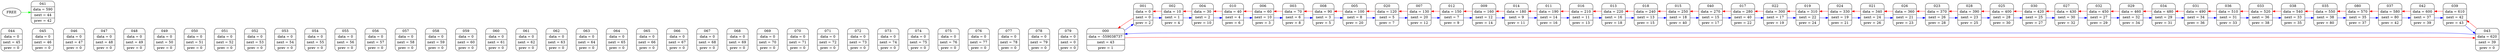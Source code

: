 digraph G
	{
	rankdir = LR
	node000 [shape=Mrecord; label = " {000} | {data = -559038737} | {next = 43} |{ prev = 1 }"];
	node001 [shape=Mrecord; label = " {001} | {data = 0} | {next = 0} |{ prev = 2 }"];
	node002 [shape=Mrecord; label = " {002} | {data = 10} | {next = 1} |{ prev = 4 }"];
	node003 [shape=Mrecord; label = " {003} | {data = 70} | {next = 6} |{ prev = 8 }"];
	node004 [shape=Mrecord; label = " {004} | {data = 30} | {next = 2} |{ prev = 10 }"];
	node005 [shape=Mrecord; label = " {005} | {data = 100} | {next = 8} |{ prev = 20 }"];
	node006 [shape=Mrecord; label = " {006} | {data = 60} | {next = 10} |{ prev = 3 }"];
	node007 [shape=Mrecord; label = " {007} | {data = 130} | {next = 20} |{ prev = 12 }"];
	node008 [shape=Mrecord; label = " {008} | {data = 90} | {next = 3} |{ prev = 5 }"];
	node009 [shape=Mrecord; label = " {009} | {data = 160} | {next = 12} |{ prev = 14 }"];
	node010 [shape=Mrecord; label = " {010} | {data = 40} | {next = 4} |{ prev = 6 }"];
	node011 [shape=Mrecord; label = " {011} | {data = 190} | {next = 14} |{ prev = 16 }"];
	node012 [shape=Mrecord; label = " {012} | {data = 150} | {next = 7} |{ prev = 9 }"];
	node013 [shape=Mrecord; label = " {013} | {data = 220} | {next = 16} |{ prev = 18 }"];
	node014 [shape=Mrecord; label = " {014} | {data = 180} | {next = 9} |{ prev = 11 }"];
	node015 [shape=Mrecord; label = " {015} | {data = 250} | {next = 18} |{ prev = 40 }"];
	node016 [shape=Mrecord; label = " {016} | {data = 210} | {next = 11} |{ prev = 13 }"];
	node017 [shape=Mrecord; label = " {017} | {data = 280} | {next = 40} |{ prev = 22 }"];
	node018 [shape=Mrecord; label = " {018} | {data = 240} | {next = 13} |{ prev = 15 }"];
	node019 [shape=Mrecord; label = " {019} | {data = 310} | {next = 22} |{ prev = 24 }"];
	node020 [shape=Mrecord; label = " {020} | {data = 120} | {next = 5} |{ prev = 7 }"];
	node021 [shape=Mrecord; label = " {021} | {data = 340} | {next = 24} |{ prev = 26 }"];
	node022 [shape=Mrecord; label = " {022} | {data = 300} | {next = 17} |{ prev = 19 }"];
	node023 [shape=Mrecord; label = " {023} | {data = 370} | {next = 26} |{ prev = 28 }"];
	node024 [shape=Mrecord; label = " {024} | {data = 330} | {next = 19} |{ prev = 21 }"];
	node025 [shape=Mrecord; label = " {025} | {data = 400} | {next = 28} |{ prev = 30 }"];
	node026 [shape=Mrecord; label = " {026} | {data = 360} | {next = 21} |{ prev = 23 }"];
	node027 [shape=Mrecord; label = " {027} | {data = 430} | {next = 30} |{ prev = 32 }"];
	node028 [shape=Mrecord; label = " {028} | {data = 390} | {next = 23} |{ prev = 25 }"];
	node029 [shape=Mrecord; label = " {029} | {data = 460} | {next = 32} |{ prev = 34 }"];
	node030 [shape=Mrecord; label = " {030} | {data = 420} | {next = 25} |{ prev = 27 }"];
	node031 [shape=Mrecord; label = " {031} | {data = 490} | {next = 34} |{ prev = 36 }"];
	node032 [shape=Mrecord; label = " {032} | {data = 450} | {next = 27} |{ prev = 29 }"];
	node033 [shape=Mrecord; label = " {033} | {data = 520} | {next = 36} |{ prev = 38 }"];
	node034 [shape=Mrecord; label = " {034} | {data = 480} | {next = 29} |{ prev = 31 }"];
	node035 [shape=Mrecord; label = " {035} | {data = 550} | {next = 38} |{ prev = 80 }"];
	node036 [shape=Mrecord; label = " {036} | {data = 510} | {next = 31} |{ prev = 33 }"];
	node037 [shape=Mrecord; label = " {037} | {data = 580} | {next = 80} |{ prev = 42 }"];
	node038 [shape=Mrecord; label = " {038} | {data = 540} | {next = 33} |{ prev = 35 }"];
	node039 [shape=Mrecord; label = " {039} | {data = 610} | {next = 42} |{ prev = 43 }"];
	node040 [shape=Mrecord; label = " {040} | {data = 270} | {next = 15} |{ prev = 17 }"];
	node041 [shape=Mrecord; label = " {041} | {data = 590} | {next = 44} |{ prev = 42 }"];
	node042 [shape=Mrecord; label = " {042} | {data = 600} | {next = 37} |{ prev = 39 }"];
	node043 [shape=Mrecord; label = " {043} | {data = 620} | {next = 39} |{ prev = 0 }"];
	node044 [shape=Mrecord; label = " {044} | {data = 0} | {next = 45} |{ prev = 0 }"];
	node045 [shape=Mrecord; label = " {045} | {data = 0} | {next = 46} |{ prev = 0 }"];
	node046 [shape=Mrecord; label = " {046} | {data = 0} | {next = 47} |{ prev = 0 }"];
	node047 [shape=Mrecord; label = " {047} | {data = 0} | {next = 48} |{ prev = 0 }"];
	node048 [shape=Mrecord; label = " {048} | {data = 0} | {next = 49} |{ prev = 0 }"];
	node049 [shape=Mrecord; label = " {049} | {data = 0} | {next = 50} |{ prev = 0 }"];
	node050 [shape=Mrecord; label = " {050} | {data = 0} | {next = 51} |{ prev = 0 }"];
	node051 [shape=Mrecord; label = " {051} | {data = 0} | {next = 52} |{ prev = 0 }"];
	node052 [shape=Mrecord; label = " {052} | {data = 0} | {next = 53} |{ prev = 0 }"];
	node053 [shape=Mrecord; label = " {053} | {data = 0} | {next = 54} |{ prev = 0 }"];
	node054 [shape=Mrecord; label = " {054} | {data = 0} | {next = 55} |{ prev = 0 }"];
	node055 [shape=Mrecord; label = " {055} | {data = 0} | {next = 56} |{ prev = 0 }"];
	node056 [shape=Mrecord; label = " {056} | {data = 0} | {next = 57} |{ prev = 0 }"];
	node057 [shape=Mrecord; label = " {057} | {data = 0} | {next = 58} |{ prev = 0 }"];
	node058 [shape=Mrecord; label = " {058} | {data = 0} | {next = 59} |{ prev = 0 }"];
	node059 [shape=Mrecord; label = " {059} | {data = 0} | {next = 60} |{ prev = 0 }"];
	node060 [shape=Mrecord; label = " {060} | {data = 0} | {next = 61} |{ prev = 0 }"];
	node061 [shape=Mrecord; label = " {061} | {data = 0} | {next = 62} |{ prev = 0 }"];
	node062 [shape=Mrecord; label = " {062} | {data = 0} | {next = 63} |{ prev = 0 }"];
	node063 [shape=Mrecord; label = " {063} | {data = 0} | {next = 64} |{ prev = 0 }"];
	node064 [shape=Mrecord; label = " {064} | {data = 0} | {next = 65} |{ prev = 0 }"];
	node065 [shape=Mrecord; label = " {065} | {data = 0} | {next = 66} |{ prev = 0 }"];
	node066 [shape=Mrecord; label = " {066} | {data = 0} | {next = 67} |{ prev = 0 }"];
	node067 [shape=Mrecord; label = " {067} | {data = 0} | {next = 68} |{ prev = 0 }"];
	node068 [shape=Mrecord; label = " {068} | {data = 0} | {next = 69} |{ prev = 0 }"];
	node069 [shape=Mrecord; label = " {069} | {data = 0} | {next = 70} |{ prev = 0 }"];
	node070 [shape=Mrecord; label = " {070} | {data = 0} | {next = 71} |{ prev = 0 }"];
	node071 [shape=Mrecord; label = " {071} | {data = 0} | {next = 72} |{ prev = 0 }"];
	node072 [shape=Mrecord; label = " {072} | {data = 0} | {next = 73} |{ prev = 0 }"];
	node073 [shape=Mrecord; label = " {073} | {data = 0} | {next = 74} |{ prev = 0 }"];
	node074 [shape=Mrecord; label = " {074} | {data = 0} | {next = 75} |{ prev = 0 }"];
	node075 [shape=Mrecord; label = " {075} | {data = 0} | {next = 76} |{ prev = 0 }"];
	node076 [shape=Mrecord; label = " {076} | {data = 0} | {next = 77} |{ prev = 0 }"];
	node077 [shape=Mrecord; label = " {077} | {data = 0} | {next = 78} |{ prev = 0 }"];
	node078 [shape=Mrecord; label = " {078} | {data = 0} | {next = 79} |{ prev = 0 }"];
	node079 [shape=Mrecord; label = " {079} | {data = 0} | {next = 0} |{ prev = 0 }"];
	node080 [shape=Mrecord; label = " {080} | {data = 570} | {next = 35} |{ prev = 37 }"];
	node043 -> node039 [weight = 1000; color = white; ];
	node000 -> node043 [weight = 1000; color = white; ];
	node001 -> node000 [weight = 1000; color = white; ];
	node006 -> node010 [weight = 1000; color = white; ];
	node002 -> node001 [weight = 1000; color = white; ];
	node008 -> node003 [weight = 1000; color = white; ];
	node010 -> node004 [weight = 1000; color = white; ];
	node020 -> node005 [weight = 1000; color = white; ];
	node003 -> node006 [weight = 1000; color = white; ];
	node012 -> node007 [weight = 1000; color = white; ];
	node004 -> node002 [weight = 1000; color = white; ];
	node014 -> node009 [weight = 1000; color = white; ];
	node007 -> node020 [weight = 1000; color = white; ];
	node016 -> node011 [weight = 1000; color = white; ];
	node009 -> node012 [weight = 1000; color = white; ];
	node018 -> node013 [weight = 1000; color = white; ];
	node011 -> node014 [weight = 1000; color = white; ];
	node040 -> node015 [weight = 1000; color = white; ];
	node013 -> node016 [weight = 1000; color = white; ];
	node022 -> node017 [weight = 1000; color = white; ];
	node005 -> node008 [weight = 1000; color = white; ];
	node024 -> node019 [weight = 1000; color = white; ];
	node017 -> node040 [weight = 1000; color = white; ];
	node026 -> node021 [weight = 1000; color = white; ];
	node019 -> node022 [weight = 1000; color = white; ];
	node028 -> node023 [weight = 1000; color = white; ];
	node021 -> node024 [weight = 1000; color = white; ];
	node030 -> node025 [weight = 1000; color = white; ];
	node023 -> node026 [weight = 1000; color = white; ];
	node032 -> node027 [weight = 1000; color = white; ];
	node025 -> node028 [weight = 1000; color = white; ];
	node034 -> node029 [weight = 1000; color = white; ];
	node027 -> node030 [weight = 1000; color = white; ];
	node036 -> node031 [weight = 1000; color = white; ];
	node029 -> node032 [weight = 1000; color = white; ];
	node038 -> node033 [weight = 1000; color = white; ];
	node031 -> node034 [weight = 1000; color = white; ];
	node080 -> node035 [weight = 1000; color = white; ];
	node033 -> node036 [weight = 1000; color = white; ];
	node042 -> node037 [weight = 1000; color = white; ];
	node015 -> node018 [weight = 1000; color = white; ];
	node044 -> node045 [weight = 1000; color = white; ];
	node037 -> node080 [weight = 1000; color = white; ];
	node039 -> node042 [weight = 1000; color = white; ];
	node045 -> node046 [weight = 1000; color = white; ];
	node046 -> node047 [weight = 1000; color = white; ];
	node047 -> node048 [weight = 1000; color = white; ];
	node048 -> node049 [weight = 1000; color = white; ];
	node049 -> node050 [weight = 1000; color = white; ];
	node050 -> node051 [weight = 1000; color = white; ];
	node051 -> node052 [weight = 1000; color = white; ];
	node052 -> node053 [weight = 1000; color = white; ];
	node053 -> node054 [weight = 1000; color = white; ];
	node054 -> node055 [weight = 1000; color = white; ];
	node055 -> node056 [weight = 1000; color = white; ];
	node056 -> node057 [weight = 1000; color = white; ];
	node057 -> node058 [weight = 1000; color = white; ];
	node058 -> node059 [weight = 1000; color = white; ];
	node059 -> node060 [weight = 1000; color = white; ];
	node060 -> node061 [weight = 1000; color = white; ];
	node061 -> node062 [weight = 1000; color = white; ];
	node062 -> node063 [weight = 1000; color = white; ];
	node063 -> node064 [weight = 1000; color = white; ];
	node064 -> node065 [weight = 1000; color = white; ];
	node065 -> node066 [weight = 1000; color = white; ];
	node066 -> node067 [weight = 1000; color = white; ];
	node067 -> node068 [weight = 1000; color = white; ];
	node068 -> node069 [weight = 1000; color = white; ];
	node069 -> node070 [weight = 1000; color = white; ];
	node070 -> node071 [weight = 1000; color = white; ];
	node071 -> node072 [weight = 1000; color = white; ];
	node072 -> node073 [weight = 1000; color = white; ];
	node073 -> node074 [weight = 1000; color = white; ];
	node074 -> node075 [weight = 1000; color = white; ];
	node075 -> node076 [weight = 1000; color = white; ];
	node076 -> node077 [weight = 1000; color = white; ];
	node077 -> node078 [weight = 1000; color = white; ];
	node078 -> node079 [weight = 1000; color = white; ];
	node079 -> node000 [weight = 1000; color = white; ];
	node000 -> node043 [weight = 1000; color = white; ];
	node035 -> node038 [weight = 1000; color = white; ];
	node000 ->node043 [weight = 100; color = red;]
	node043 ->node039 [weight = 100; color = red;]
	node039 ->node042 [weight = 100; color = red;]
	node042 ->node037 [weight = 100; color = red;]
	node037 ->node080 [weight = 100; color = red;]
	node080 ->node035 [weight = 100; color = red;]
	node035 ->node038 [weight = 100; color = red;]
	node038 ->node033 [weight = 100; color = red;]
	node033 ->node036 [weight = 100; color = red;]
	node036 ->node031 [weight = 100; color = red;]
	node031 ->node034 [weight = 100; color = red;]
	node034 ->node029 [weight = 100; color = red;]
	node029 ->node032 [weight = 100; color = red;]
	node032 ->node027 [weight = 100; color = red;]
	node027 ->node030 [weight = 100; color = red;]
	node030 ->node025 [weight = 100; color = red;]
	node025 ->node028 [weight = 100; color = red;]
	node028 ->node023 [weight = 100; color = red;]
	node023 ->node026 [weight = 100; color = red;]
	node026 ->node021 [weight = 100; color = red;]
	node021 ->node024 [weight = 100; color = red;]
	node024 ->node019 [weight = 100; color = red;]
	node019 ->node022 [weight = 100; color = red;]
	node022 ->node017 [weight = 100; color = red;]
	node017 ->node040 [weight = 100; color = red;]
	node040 ->node015 [weight = 100; color = red;]
	node015 ->node018 [weight = 100; color = red;]
	node018 ->node013 [weight = 100; color = red;]
	node013 ->node016 [weight = 100; color = red;]
	node016 ->node011 [weight = 100; color = red;]
	node011 ->node014 [weight = 100; color = red;]
	node014 ->node009 [weight = 100; color = red;]
	node009 ->node012 [weight = 100; color = red;]
	node012 ->node007 [weight = 100; color = red;]
	node007 ->node020 [weight = 100; color = red;]
	node020 ->node005 [weight = 100; color = red;]
	node005 ->node008 [weight = 100; color = red;]
	node008 ->node003 [weight = 100; color = red;]
	node003 ->node006 [weight = 100; color = red;]
	node006 ->node010 [weight = 100; color = red;]
	node010 ->node004 [weight = 100; color = red;]
	node004 ->node002 [weight = 100; color = red;]
	node002 ->node001 [weight = 100; color = red;]
	node001 ->node000 [weight = 100; color = red;]
	node000 -> node001 [color = blue;]
	node001 -> node002 [color = blue;]
	node002 -> node004 [color = blue;]
	node004 -> node010 [color = blue;]
	node010 -> node006 [color = blue;]
	node006 -> node003 [color = blue;]
	node003 -> node008 [color = blue;]
	node008 -> node005 [color = blue;]
	node005 -> node020 [color = blue;]
	node020 -> node007 [color = blue;]
	node007 -> node012 [color = blue;]
	node012 -> node009 [color = blue;]
	node009 -> node014 [color = blue;]
	node014 -> node011 [color = blue;]
	node011 -> node016 [color = blue;]
	node016 -> node013 [color = blue;]
	node013 -> node018 [color = blue;]
	node018 -> node015 [color = blue;]
	node015 -> node040 [color = blue;]
	node040 -> node017 [color = blue;]
	node017 -> node022 [color = blue;]
	node022 -> node019 [color = blue;]
	node019 -> node024 [color = blue;]
	node024 -> node021 [color = blue;]
	node021 -> node026 [color = blue;]
	node026 -> node023 [color = blue;]
	node023 -> node028 [color = blue;]
	node028 -> node025 [color = blue;]
	node025 -> node030 [color = blue;]
	node030 -> node027 [color = blue;]
	node027 -> node032 [color = blue;]
	node032 -> node029 [color = blue;]
	node029 -> node034 [color = blue;]
	node034 -> node031 [color = blue;]
	node031 -> node036 [color = blue;]
	node036 -> node033 [color = blue;]
	node033 -> node038 [color = blue;]
	node038 -> node035 [color = blue;]
	node035 -> node080 [color = blue;]
	node080 -> node037 [color = blue;]
	node037 -> node042 [color = blue;]
	node042 -> node039 [color = blue;]
	node039 -> node043 [color = blue;]
	node043 -> node000 [color = blue;]
	FREE -> node041 [color = green;]
	}